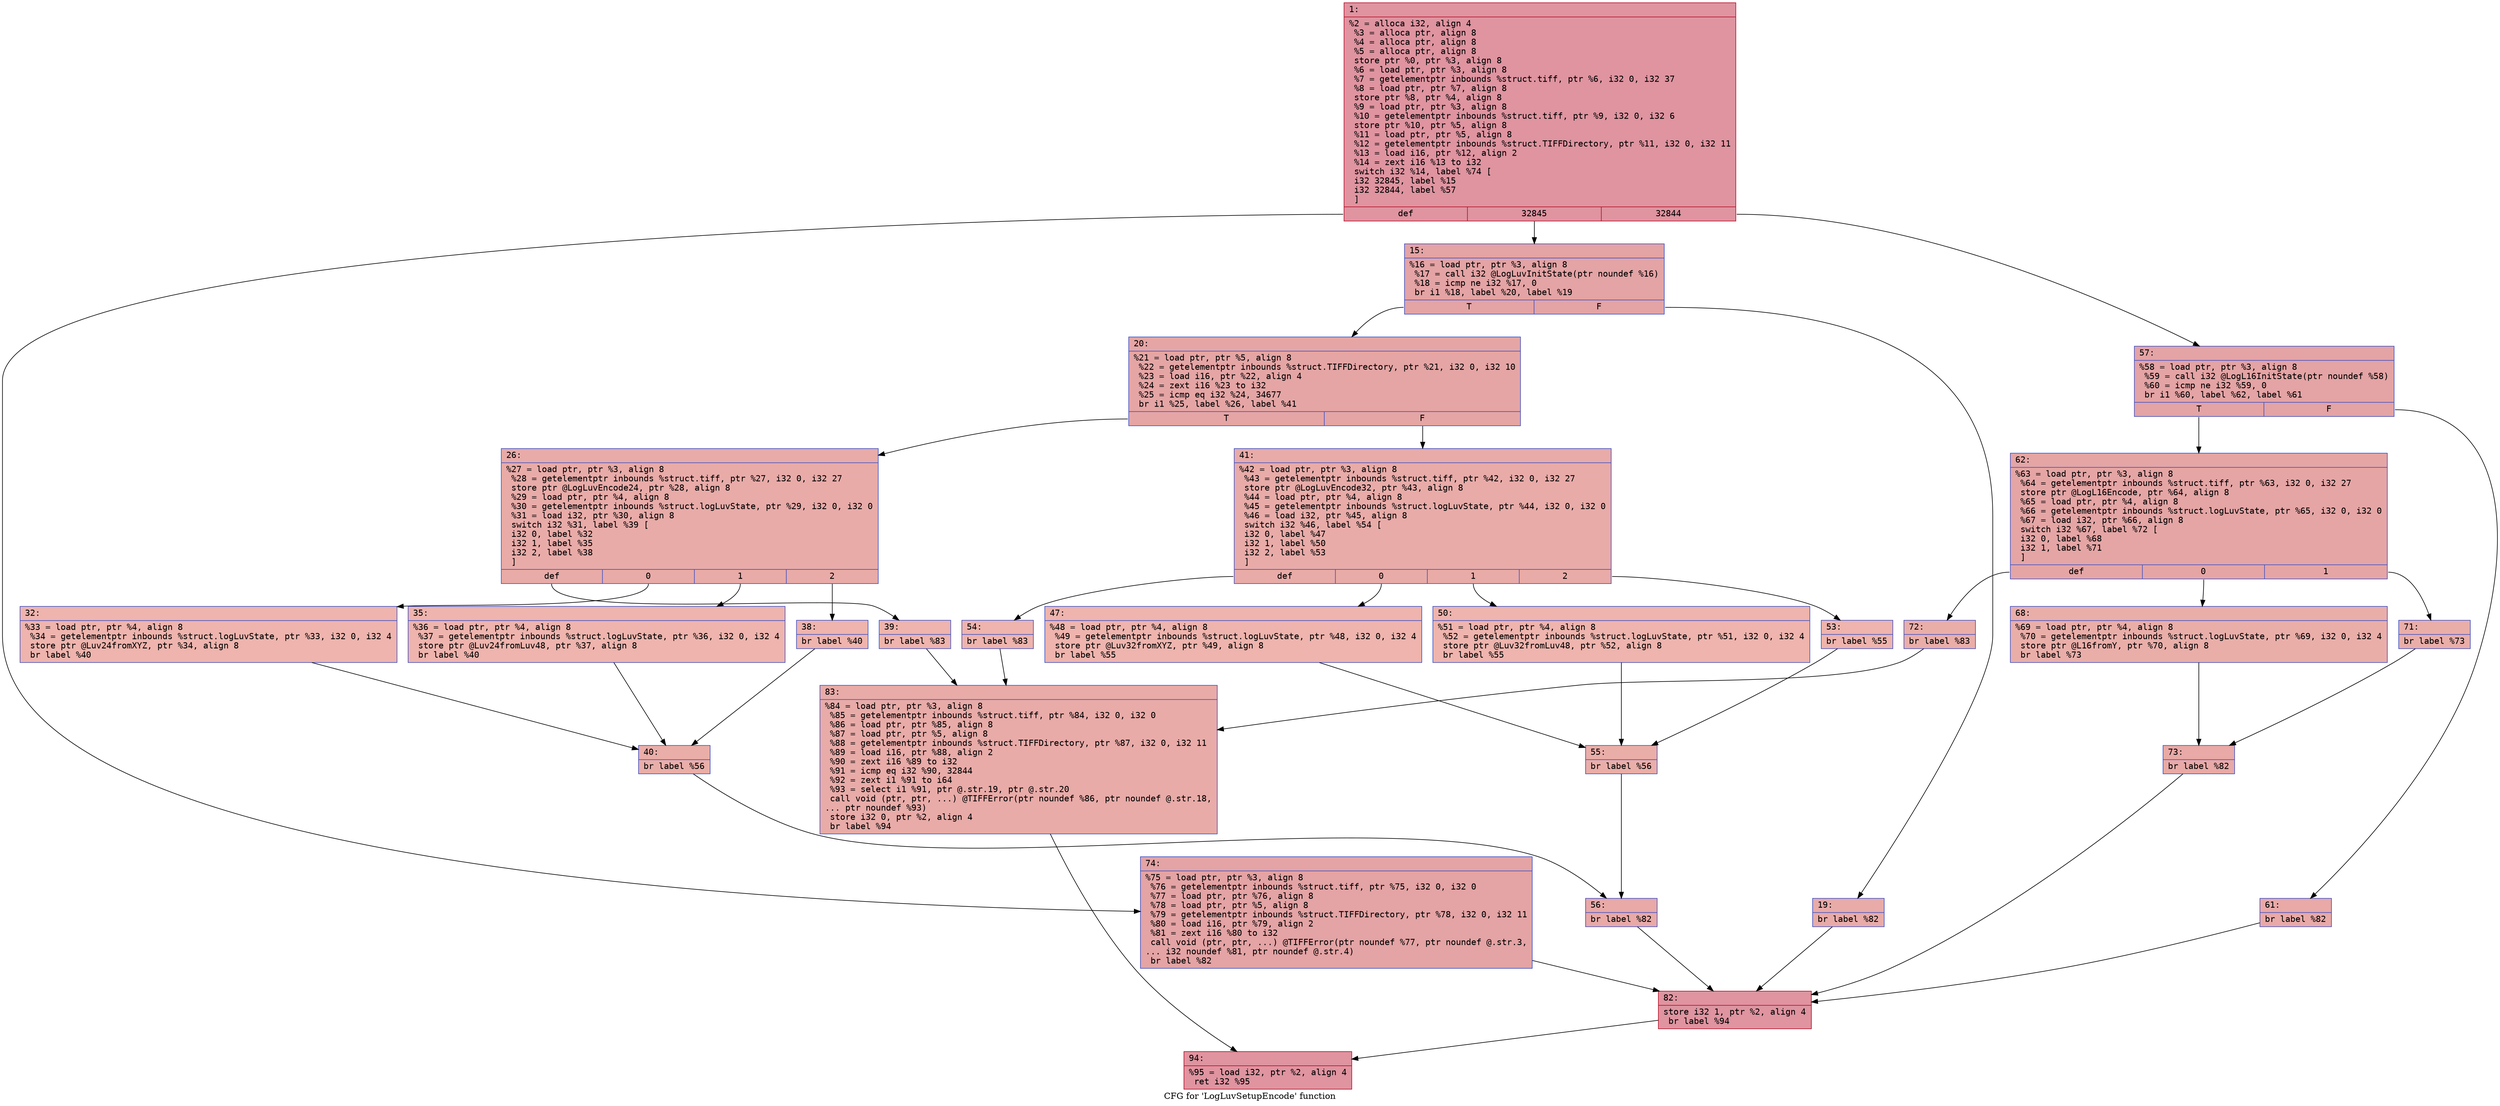 digraph "CFG for 'LogLuvSetupEncode' function" {
	label="CFG for 'LogLuvSetupEncode' function";

	Node0x60000062afd0 [shape=record,color="#b70d28ff", style=filled, fillcolor="#b70d2870" fontname="Courier",label="{1:\l|  %2 = alloca i32, align 4\l  %3 = alloca ptr, align 8\l  %4 = alloca ptr, align 8\l  %5 = alloca ptr, align 8\l  store ptr %0, ptr %3, align 8\l  %6 = load ptr, ptr %3, align 8\l  %7 = getelementptr inbounds %struct.tiff, ptr %6, i32 0, i32 37\l  %8 = load ptr, ptr %7, align 8\l  store ptr %8, ptr %4, align 8\l  %9 = load ptr, ptr %3, align 8\l  %10 = getelementptr inbounds %struct.tiff, ptr %9, i32 0, i32 6\l  store ptr %10, ptr %5, align 8\l  %11 = load ptr, ptr %5, align 8\l  %12 = getelementptr inbounds %struct.TIFFDirectory, ptr %11, i32 0, i32 11\l  %13 = load i16, ptr %12, align 2\l  %14 = zext i16 %13 to i32\l  switch i32 %14, label %74 [\l    i32 32845, label %15\l    i32 32844, label %57\l  ]\l|{<s0>def|<s1>32845|<s2>32844}}"];
	Node0x60000062afd0:s0 -> Node0x60000062bed0[tooltip="1 -> 74\nProbability 33.33%" ];
	Node0x60000062afd0:s1 -> Node0x60000062b7a0[tooltip="1 -> 15\nProbability 33.33%" ];
	Node0x60000062afd0:s2 -> Node0x60000062bca0[tooltip="1 -> 57\nProbability 33.33%" ];
	Node0x60000062b7a0 [shape=record,color="#3d50c3ff", style=filled, fillcolor="#c32e3170" fontname="Courier",label="{15:\l|  %16 = load ptr, ptr %3, align 8\l  %17 = call i32 @LogLuvInitState(ptr noundef %16)\l  %18 = icmp ne i32 %17, 0\l  br i1 %18, label %20, label %19\l|{<s0>T|<s1>F}}"];
	Node0x60000062b7a0:s0 -> Node0x60000062b840[tooltip="15 -> 20\nProbability 62.50%" ];
	Node0x60000062b7a0:s1 -> Node0x60000062b7f0[tooltip="15 -> 19\nProbability 37.50%" ];
	Node0x60000062b7f0 [shape=record,color="#3d50c3ff", style=filled, fillcolor="#cc403a70" fontname="Courier",label="{19:\l|  br label %82\l}"];
	Node0x60000062b7f0 -> Node0x60000062bf20[tooltip="19 -> 82\nProbability 100.00%" ];
	Node0x60000062b840 [shape=record,color="#3d50c3ff", style=filled, fillcolor="#c5333470" fontname="Courier",label="{20:\l|  %21 = load ptr, ptr %5, align 8\l  %22 = getelementptr inbounds %struct.TIFFDirectory, ptr %21, i32 0, i32 10\l  %23 = load i16, ptr %22, align 4\l  %24 = zext i16 %23 to i32\l  %25 = icmp eq i32 %24, 34677\l  br i1 %25, label %26, label %41\l|{<s0>T|<s1>F}}"];
	Node0x60000062b840:s0 -> Node0x60000062b890[tooltip="20 -> 26\nProbability 50.00%" ];
	Node0x60000062b840:s1 -> Node0x60000062ba70[tooltip="20 -> 41\nProbability 50.00%" ];
	Node0x60000062b890 [shape=record,color="#3d50c3ff", style=filled, fillcolor="#cc403a70" fontname="Courier",label="{26:\l|  %27 = load ptr, ptr %3, align 8\l  %28 = getelementptr inbounds %struct.tiff, ptr %27, i32 0, i32 27\l  store ptr @LogLuvEncode24, ptr %28, align 8\l  %29 = load ptr, ptr %4, align 8\l  %30 = getelementptr inbounds %struct.logLuvState, ptr %29, i32 0, i32 0\l  %31 = load i32, ptr %30, align 8\l  switch i32 %31, label %39 [\l    i32 0, label %32\l    i32 1, label %35\l    i32 2, label %38\l  ]\l|{<s0>def|<s1>0|<s2>1|<s3>2}}"];
	Node0x60000062b890:s0 -> Node0x60000062b9d0[tooltip="26 -> 39\nProbability 25.00%" ];
	Node0x60000062b890:s1 -> Node0x60000062b8e0[tooltip="26 -> 32\nProbability 25.00%" ];
	Node0x60000062b890:s2 -> Node0x60000062b930[tooltip="26 -> 35\nProbability 25.00%" ];
	Node0x60000062b890:s3 -> Node0x60000062b980[tooltip="26 -> 38\nProbability 25.00%" ];
	Node0x60000062b8e0 [shape=record,color="#3d50c3ff", style=filled, fillcolor="#d8564670" fontname="Courier",label="{32:\l|  %33 = load ptr, ptr %4, align 8\l  %34 = getelementptr inbounds %struct.logLuvState, ptr %33, i32 0, i32 4\l  store ptr @Luv24fromXYZ, ptr %34, align 8\l  br label %40\l}"];
	Node0x60000062b8e0 -> Node0x60000062ba20[tooltip="32 -> 40\nProbability 100.00%" ];
	Node0x60000062b930 [shape=record,color="#3d50c3ff", style=filled, fillcolor="#d8564670" fontname="Courier",label="{35:\l|  %36 = load ptr, ptr %4, align 8\l  %37 = getelementptr inbounds %struct.logLuvState, ptr %36, i32 0, i32 4\l  store ptr @Luv24fromLuv48, ptr %37, align 8\l  br label %40\l}"];
	Node0x60000062b930 -> Node0x60000062ba20[tooltip="35 -> 40\nProbability 100.00%" ];
	Node0x60000062b980 [shape=record,color="#3d50c3ff", style=filled, fillcolor="#d8564670" fontname="Courier",label="{38:\l|  br label %40\l}"];
	Node0x60000062b980 -> Node0x60000062ba20[tooltip="38 -> 40\nProbability 100.00%" ];
	Node0x60000062b9d0 [shape=record,color="#3d50c3ff", style=filled, fillcolor="#d8564670" fontname="Courier",label="{39:\l|  br label %83\l}"];
	Node0x60000062b9d0 -> Node0x60000062bf70[tooltip="39 -> 83\nProbability 100.00%" ];
	Node0x60000062ba20 [shape=record,color="#3d50c3ff", style=filled, fillcolor="#d0473d70" fontname="Courier",label="{40:\l|  br label %56\l}"];
	Node0x60000062ba20 -> Node0x60000062bc50[tooltip="40 -> 56\nProbability 100.00%" ];
	Node0x60000062ba70 [shape=record,color="#3d50c3ff", style=filled, fillcolor="#cc403a70" fontname="Courier",label="{41:\l|  %42 = load ptr, ptr %3, align 8\l  %43 = getelementptr inbounds %struct.tiff, ptr %42, i32 0, i32 27\l  store ptr @LogLuvEncode32, ptr %43, align 8\l  %44 = load ptr, ptr %4, align 8\l  %45 = getelementptr inbounds %struct.logLuvState, ptr %44, i32 0, i32 0\l  %46 = load i32, ptr %45, align 8\l  switch i32 %46, label %54 [\l    i32 0, label %47\l    i32 1, label %50\l    i32 2, label %53\l  ]\l|{<s0>def|<s1>0|<s2>1|<s3>2}}"];
	Node0x60000062ba70:s0 -> Node0x60000062bbb0[tooltip="41 -> 54\nProbability 25.00%" ];
	Node0x60000062ba70:s1 -> Node0x60000062bac0[tooltip="41 -> 47\nProbability 25.00%" ];
	Node0x60000062ba70:s2 -> Node0x60000062bb10[tooltip="41 -> 50\nProbability 25.00%" ];
	Node0x60000062ba70:s3 -> Node0x60000062bb60[tooltip="41 -> 53\nProbability 25.00%" ];
	Node0x60000062bac0 [shape=record,color="#3d50c3ff", style=filled, fillcolor="#d8564670" fontname="Courier",label="{47:\l|  %48 = load ptr, ptr %4, align 8\l  %49 = getelementptr inbounds %struct.logLuvState, ptr %48, i32 0, i32 4\l  store ptr @Luv32fromXYZ, ptr %49, align 8\l  br label %55\l}"];
	Node0x60000062bac0 -> Node0x60000062bc00[tooltip="47 -> 55\nProbability 100.00%" ];
	Node0x60000062bb10 [shape=record,color="#3d50c3ff", style=filled, fillcolor="#d8564670" fontname="Courier",label="{50:\l|  %51 = load ptr, ptr %4, align 8\l  %52 = getelementptr inbounds %struct.logLuvState, ptr %51, i32 0, i32 4\l  store ptr @Luv32fromLuv48, ptr %52, align 8\l  br label %55\l}"];
	Node0x60000062bb10 -> Node0x60000062bc00[tooltip="50 -> 55\nProbability 100.00%" ];
	Node0x60000062bb60 [shape=record,color="#3d50c3ff", style=filled, fillcolor="#d8564670" fontname="Courier",label="{53:\l|  br label %55\l}"];
	Node0x60000062bb60 -> Node0x60000062bc00[tooltip="53 -> 55\nProbability 100.00%" ];
	Node0x60000062bbb0 [shape=record,color="#3d50c3ff", style=filled, fillcolor="#d8564670" fontname="Courier",label="{54:\l|  br label %83\l}"];
	Node0x60000062bbb0 -> Node0x60000062bf70[tooltip="54 -> 83\nProbability 100.00%" ];
	Node0x60000062bc00 [shape=record,color="#3d50c3ff", style=filled, fillcolor="#d0473d70" fontname="Courier",label="{55:\l|  br label %56\l}"];
	Node0x60000062bc00 -> Node0x60000062bc50[tooltip="55 -> 56\nProbability 100.00%" ];
	Node0x60000062bc50 [shape=record,color="#3d50c3ff", style=filled, fillcolor="#ca3b3770" fontname="Courier",label="{56:\l|  br label %82\l}"];
	Node0x60000062bc50 -> Node0x60000062bf20[tooltip="56 -> 82\nProbability 100.00%" ];
	Node0x60000062bca0 [shape=record,color="#3d50c3ff", style=filled, fillcolor="#c32e3170" fontname="Courier",label="{57:\l|  %58 = load ptr, ptr %3, align 8\l  %59 = call i32 @LogL16InitState(ptr noundef %58)\l  %60 = icmp ne i32 %59, 0\l  br i1 %60, label %62, label %61\l|{<s0>T|<s1>F}}"];
	Node0x60000062bca0:s0 -> Node0x60000062bd40[tooltip="57 -> 62\nProbability 62.50%" ];
	Node0x60000062bca0:s1 -> Node0x60000062bcf0[tooltip="57 -> 61\nProbability 37.50%" ];
	Node0x60000062bcf0 [shape=record,color="#3d50c3ff", style=filled, fillcolor="#ca3b3770" fontname="Courier",label="{61:\l|  br label %82\l}"];
	Node0x60000062bcf0 -> Node0x60000062bf20[tooltip="61 -> 82\nProbability 100.00%" ];
	Node0x60000062bd40 [shape=record,color="#3d50c3ff", style=filled, fillcolor="#c5333470" fontname="Courier",label="{62:\l|  %63 = load ptr, ptr %3, align 8\l  %64 = getelementptr inbounds %struct.tiff, ptr %63, i32 0, i32 27\l  store ptr @LogL16Encode, ptr %64, align 8\l  %65 = load ptr, ptr %4, align 8\l  %66 = getelementptr inbounds %struct.logLuvState, ptr %65, i32 0, i32 0\l  %67 = load i32, ptr %66, align 8\l  switch i32 %67, label %72 [\l    i32 0, label %68\l    i32 1, label %71\l  ]\l|{<s0>def|<s1>0|<s2>1}}"];
	Node0x60000062bd40:s0 -> Node0x60000062be30[tooltip="62 -> 72\nProbability 33.33%" ];
	Node0x60000062bd40:s1 -> Node0x60000062bd90[tooltip="62 -> 68\nProbability 33.33%" ];
	Node0x60000062bd40:s2 -> Node0x60000062bde0[tooltip="62 -> 71\nProbability 33.33%" ];
	Node0x60000062bd90 [shape=record,color="#3d50c3ff", style=filled, fillcolor="#d0473d70" fontname="Courier",label="{68:\l|  %69 = load ptr, ptr %4, align 8\l  %70 = getelementptr inbounds %struct.logLuvState, ptr %69, i32 0, i32 4\l  store ptr @L16fromY, ptr %70, align 8\l  br label %73\l}"];
	Node0x60000062bd90 -> Node0x60000062be80[tooltip="68 -> 73\nProbability 100.00%" ];
	Node0x60000062bde0 [shape=record,color="#3d50c3ff", style=filled, fillcolor="#d0473d70" fontname="Courier",label="{71:\l|  br label %73\l}"];
	Node0x60000062bde0 -> Node0x60000062be80[tooltip="71 -> 73\nProbability 100.00%" ];
	Node0x60000062be30 [shape=record,color="#3d50c3ff", style=filled, fillcolor="#d0473d70" fontname="Courier",label="{72:\l|  br label %83\l}"];
	Node0x60000062be30 -> Node0x60000062bf70[tooltip="72 -> 83\nProbability 100.00%" ];
	Node0x60000062be80 [shape=record,color="#3d50c3ff", style=filled, fillcolor="#ca3b3770" fontname="Courier",label="{73:\l|  br label %82\l}"];
	Node0x60000062be80 -> Node0x60000062bf20[tooltip="73 -> 82\nProbability 100.00%" ];
	Node0x60000062bed0 [shape=record,color="#3d50c3ff", style=filled, fillcolor="#c32e3170" fontname="Courier",label="{74:\l|  %75 = load ptr, ptr %3, align 8\l  %76 = getelementptr inbounds %struct.tiff, ptr %75, i32 0, i32 0\l  %77 = load ptr, ptr %76, align 8\l  %78 = load ptr, ptr %5, align 8\l  %79 = getelementptr inbounds %struct.TIFFDirectory, ptr %78, i32 0, i32 11\l  %80 = load i16, ptr %79, align 2\l  %81 = zext i16 %80 to i32\l  call void (ptr, ptr, ...) @TIFFError(ptr noundef %77, ptr noundef @.str.3,\l... i32 noundef %81, ptr noundef @.str.4)\l  br label %82\l}"];
	Node0x60000062bed0 -> Node0x60000062bf20[tooltip="74 -> 82\nProbability 100.00%" ];
	Node0x60000062bf20 [shape=record,color="#b70d28ff", style=filled, fillcolor="#b70d2870" fontname="Courier",label="{82:\l|  store i32 1, ptr %2, align 4\l  br label %94\l}"];
	Node0x60000062bf20 -> Node0x60000062c000[tooltip="82 -> 94\nProbability 100.00%" ];
	Node0x60000062bf70 [shape=record,color="#3d50c3ff", style=filled, fillcolor="#cc403a70" fontname="Courier",label="{83:\l|  %84 = load ptr, ptr %3, align 8\l  %85 = getelementptr inbounds %struct.tiff, ptr %84, i32 0, i32 0\l  %86 = load ptr, ptr %85, align 8\l  %87 = load ptr, ptr %5, align 8\l  %88 = getelementptr inbounds %struct.TIFFDirectory, ptr %87, i32 0, i32 11\l  %89 = load i16, ptr %88, align 2\l  %90 = zext i16 %89 to i32\l  %91 = icmp eq i32 %90, 32844\l  %92 = zext i1 %91 to i64\l  %93 = select i1 %91, ptr @.str.19, ptr @.str.20\l  call void (ptr, ptr, ...) @TIFFError(ptr noundef %86, ptr noundef @.str.18,\l... ptr noundef %93)\l  store i32 0, ptr %2, align 4\l  br label %94\l}"];
	Node0x60000062bf70 -> Node0x60000062c000[tooltip="83 -> 94\nProbability 100.00%" ];
	Node0x60000062c000 [shape=record,color="#b70d28ff", style=filled, fillcolor="#b70d2870" fontname="Courier",label="{94:\l|  %95 = load i32, ptr %2, align 4\l  ret i32 %95\l}"];
}
